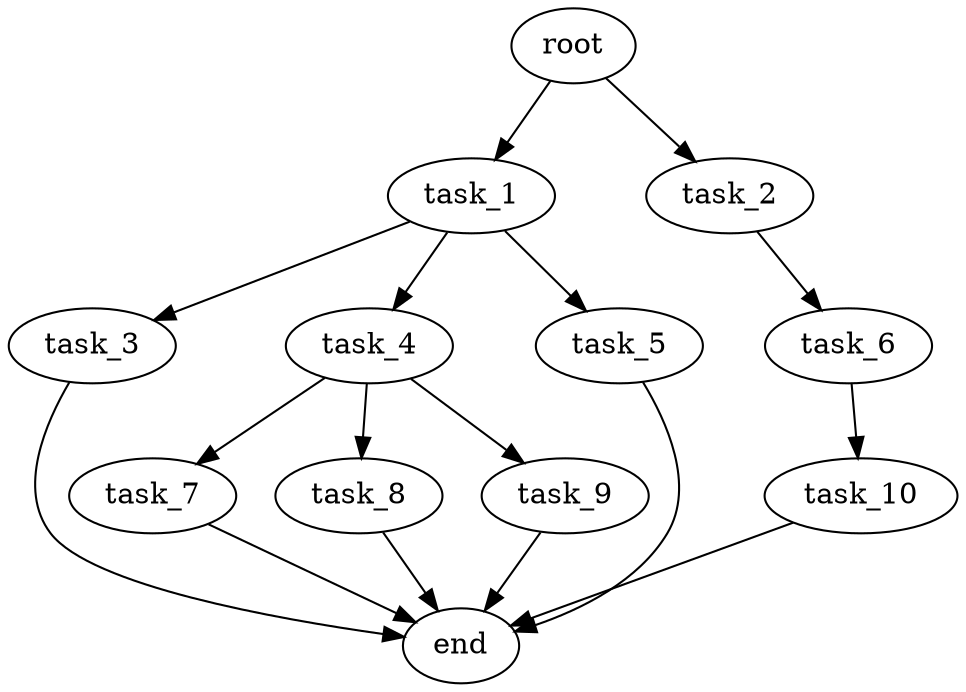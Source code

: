 digraph G {
  root [size="0.000000e+00"];
  task_1 [size="9.926928e+10"];
  task_2 [size="2.953012e+10"];
  task_3 [size="9.779467e+10"];
  task_4 [size="6.582640e+10"];
  task_5 [size="2.745529e+10"];
  task_6 [size="5.659724e+10"];
  task_7 [size="6.858309e+10"];
  task_8 [size="7.446944e+10"];
  task_9 [size="4.913935e+09"];
  task_10 [size="6.064459e+10"];
  end [size="0.000000e+00"];

  root -> task_1 [size="1.000000e-12"];
  root -> task_2 [size="1.000000e-12"];
  task_1 -> task_3 [size="9.779467e+08"];
  task_1 -> task_4 [size="6.582640e+08"];
  task_1 -> task_5 [size="2.745529e+08"];
  task_2 -> task_6 [size="5.659724e+08"];
  task_3 -> end [size="1.000000e-12"];
  task_4 -> task_7 [size="6.858309e+08"];
  task_4 -> task_8 [size="7.446944e+08"];
  task_4 -> task_9 [size="4.913935e+07"];
  task_5 -> end [size="1.000000e-12"];
  task_6 -> task_10 [size="6.064459e+08"];
  task_7 -> end [size="1.000000e-12"];
  task_8 -> end [size="1.000000e-12"];
  task_9 -> end [size="1.000000e-12"];
  task_10 -> end [size="1.000000e-12"];
}
